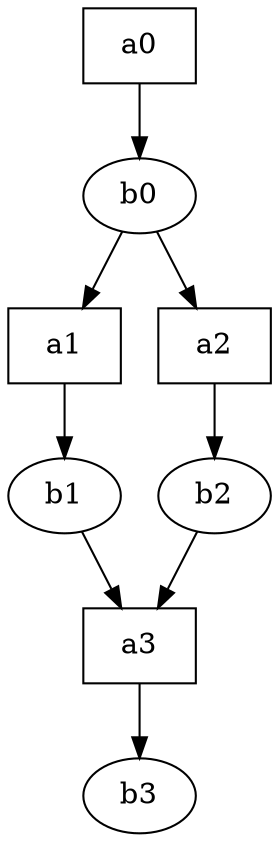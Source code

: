 digraph flow4 {
  a0 [shape=box];
  a1 [shape=box];
  a2 [shape=box];
  a3 [shape=box];
  a0 -> b0 -> a1 -> b1 -> a3 -> b3;
  b0 -> a2 -> b2 -> a3;
}

